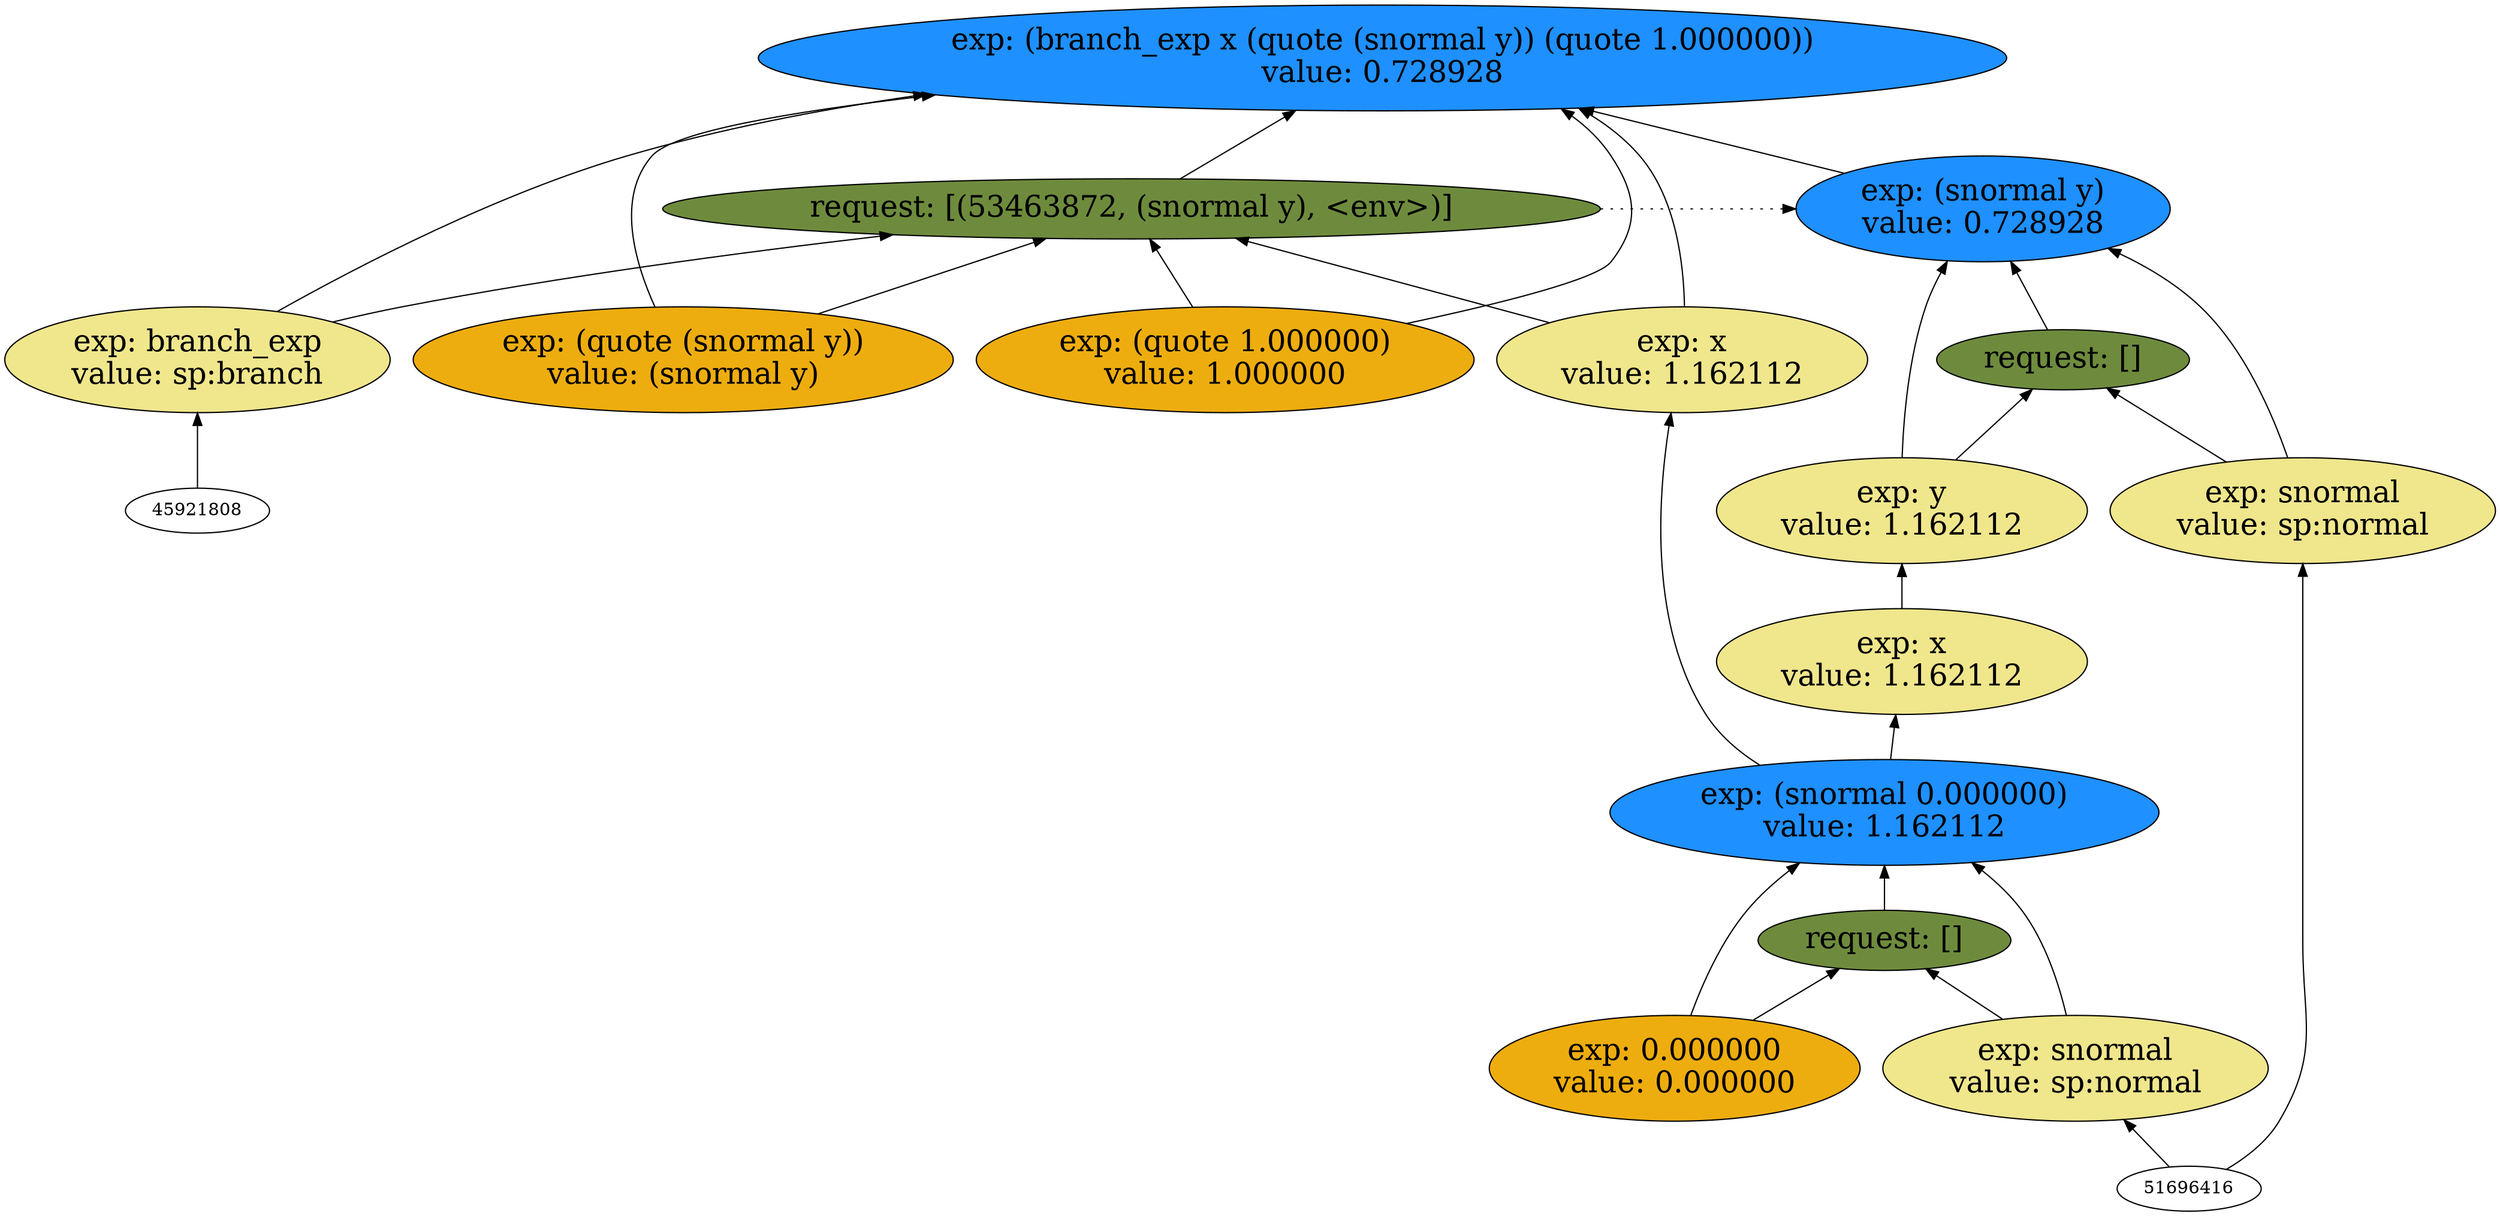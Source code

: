 digraph {
rankdir=BT
fontsize=24
subgraph clster1 {
label="Venture Families"
subgraph clster2 {
label="1"
"51894320"["fillcolor"="dodgerblue" "fontsize"="24" "label"="exp: (snormal 0.000000)\nvalue: 1.162112" "shape"="ellipse" "style"="filled" ]
"53886816"["fillcolor"="darkolivegreen4" "fontsize"="24" "label"="request: []" "shape"="ellipse" "style"="filled" ]
"52750464"["fillcolor"="khaki" "fontsize"="24" "label"="exp: snormal\nvalue: sp:normal" "shape"="ellipse" "style"="filled" ]
"52788208"["fillcolor"="darkgoldenrod2" "fontsize"="24" "label"="exp: 0.000000\nvalue: 0.000000" "shape"="ellipse" "style"="filled" ]
}

subgraph clster3 {
label="2"
"53204112"["fillcolor"="khaki" "fontsize"="24" "label"="exp: x\nvalue: 1.162112" "shape"="ellipse" "style"="filled" ]
}

subgraph clster4 {
label="3"
"53525392"["fillcolor"="dodgerblue" "fontsize"="24" "label"="exp: (branch_exp x (quote (snormal y)) (quote 1.000000))\nvalue: 0.728928" "shape"="ellipse" "style"="filled" ]
"53463872"["fillcolor"="darkolivegreen4" "fontsize"="24" "label"="request: [(53463872, (snormal y), <env>)]" "shape"="ellipse" "style"="filled" ]
"52077520"["fillcolor"="khaki" "fontsize"="24" "label"="exp: branch_exp\nvalue: sp:branch" "shape"="ellipse" "style"="filled" ]
"53239056"["fillcolor"="khaki" "fontsize"="24" "label"="exp: x\nvalue: 1.162112" "shape"="ellipse" "style"="filled" ]
"51776016"["fillcolor"="darkgoldenrod2" "fontsize"="24" "label"="exp: (quote (snormal y))\nvalue: (snormal y)" "shape"="ellipse" "style"="filled" ]
"52070304"["fillcolor"="darkgoldenrod2" "fontsize"="24" "label"="exp: (quote 1.000000)\nvalue: 1.000000" "shape"="ellipse" "style"="filled" ]
}

}

subgraph clster5 {
label=""
"52202480"["fillcolor"="dodgerblue" "fontsize"="24" "label"="exp: (snormal y)\nvalue: 0.728928" "shape"="ellipse" "style"="filled" ]
"52238304"["fillcolor"="darkolivegreen4" "fontsize"="24" "label"="request: []" "shape"="ellipse" "style"="filled" ]
"51971520"["fillcolor"="khaki" "fontsize"="24" "label"="exp: snormal\nvalue: sp:normal" "shape"="ellipse" "style"="filled" ]
"52240192"["fillcolor"="khaki" "fontsize"="24" "label"="exp: y\nvalue: 1.162112" "shape"="ellipse" "style"="filled" ]
}

"52750464" -> "51894320"["arrowhead"="normal" "color"="black" "constraint"="true" "style"="solid" ]
"52750464" -> "53886816"["arrowhead"="normal" "color"="black" "constraint"="true" "style"="solid" ]
"51696416" -> "52750464"["arrowhead"="normal" "color"="black" "constraint"="true" "style"="solid" ]
"52788208" -> "51894320"["arrowhead"="normal" "color"="black" "constraint"="true" "style"="solid" ]
"52788208" -> "53886816"["arrowhead"="normal" "color"="black" "constraint"="true" "style"="solid" ]
"53886816" -> "51894320"["arrowhead"="normal" "color"="black" "constraint"="true" "style"="solid" ]
"51971520" -> "52202480"["arrowhead"="normal" "color"="black" "constraint"="true" "style"="solid" ]
"51971520" -> "52238304"["arrowhead"="normal" "color"="black" "constraint"="true" "style"="solid" ]
"51696416" -> "51971520"["arrowhead"="normal" "color"="black" "constraint"="true" "style"="solid" ]
"52240192" -> "52202480"["arrowhead"="normal" "color"="black" "constraint"="true" "style"="solid" ]
"52240192" -> "52238304"["arrowhead"="normal" "color"="black" "constraint"="true" "style"="solid" ]
"53204112" -> "52240192"["arrowhead"="normal" "color"="black" "constraint"="true" "style"="solid" ]
"52238304" -> "52202480"["arrowhead"="normal" "color"="black" "constraint"="true" "style"="solid" ]
"51894320" -> "53204112"["arrowhead"="normal" "color"="black" "constraint"="true" "style"="solid" ]
"52077520" -> "53525392"["arrowhead"="normal" "color"="black" "constraint"="true" "style"="solid" ]
"52077520" -> "53463872"["arrowhead"="normal" "color"="black" "constraint"="true" "style"="solid" ]
"45921808" -> "52077520"["arrowhead"="normal" "color"="black" "constraint"="true" "style"="solid" ]
"53239056" -> "53525392"["arrowhead"="normal" "color"="black" "constraint"="true" "style"="solid" ]
"53239056" -> "53463872"["arrowhead"="normal" "color"="black" "constraint"="true" "style"="solid" ]
"51894320" -> "53239056"["arrowhead"="normal" "color"="black" "constraint"="true" "style"="solid" ]
"51776016" -> "53525392"["arrowhead"="normal" "color"="black" "constraint"="true" "style"="solid" ]
"51776016" -> "53463872"["arrowhead"="normal" "color"="black" "constraint"="true" "style"="solid" ]
"52070304" -> "53525392"["arrowhead"="normal" "color"="black" "constraint"="true" "style"="solid" ]
"52070304" -> "53463872"["arrowhead"="normal" "color"="black" "constraint"="true" "style"="solid" ]
"53463872" -> "53525392"["arrowhead"="normal" "color"="black" "constraint"="true" "style"="solid" ]
"52202480" -> "53525392"["arrowhead"="normal" "color"="black" "constraint"="true" "style"="solid" ]
"53463872" -> "52202480"["arrowhead"="normal" "color"="black" "constraint"="false" "style"="dotted" ]

}